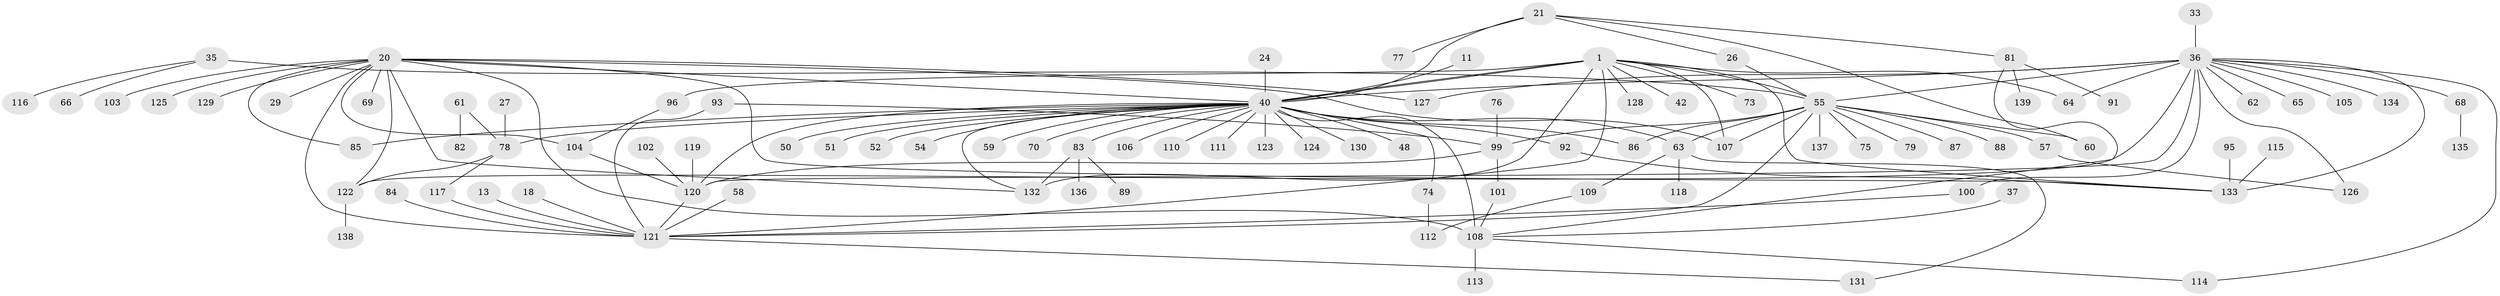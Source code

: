 // original degree distribution, {17: 0.007194244604316547, 26: 0.007194244604316547, 9: 0.02158273381294964, 3: 0.1223021582733813, 6: 0.02158273381294964, 2: 0.2517985611510791, 12: 0.007194244604316547, 15: 0.007194244604316547, 1: 0.4460431654676259, 10: 0.007194244604316547, 5: 0.02877697841726619, 14: 0.014388489208633094, 11: 0.007194244604316547, 4: 0.04316546762589928, 7: 0.007194244604316547}
// Generated by graph-tools (version 1.1) at 2025/50/03/04/25 21:50:08]
// undirected, 97 vertices, 132 edges
graph export_dot {
graph [start="1"]
  node [color=gray90,style=filled];
  1;
  11;
  13;
  18;
  20 [super="+7"];
  21 [super="+5"];
  24;
  26;
  27;
  29;
  33;
  35;
  36 [super="+10"];
  37;
  40 [super="+2"];
  42;
  48;
  50;
  51;
  52;
  54;
  55 [super="+19"];
  57;
  58;
  59;
  60;
  61;
  62;
  63;
  64;
  65;
  66;
  68;
  69;
  70;
  73;
  74;
  75;
  76;
  77;
  78 [super="+6"];
  79;
  81 [super="+28+30"];
  82;
  83;
  84;
  85 [super="+34"];
  86;
  87;
  88;
  89;
  91;
  92 [super="+56+17"];
  93;
  95;
  96 [super="+90"];
  99 [super="+71+49"];
  100;
  101;
  102;
  103;
  104 [super="+98"];
  105;
  106;
  107;
  108 [super="+97+41"];
  109;
  110;
  111 [super="+8"];
  112;
  113;
  114;
  115;
  116;
  117;
  118;
  119 [super="+47"];
  120 [super="+25+12"];
  121 [super="+4+80+9"];
  122 [super="+38+43"];
  123;
  124;
  125;
  126;
  127 [super="+39"];
  128;
  129;
  130;
  131;
  132 [super="+14"];
  133 [super="+53+45+67"];
  134;
  135;
  136;
  137;
  138;
  139;
  1 -- 40 [weight=2];
  1 -- 40;
  1 -- 42;
  1 -- 64;
  1 -- 73;
  1 -- 96 [weight=2];
  1 -- 107;
  1 -- 128;
  1 -- 132 [weight=2];
  1 -- 55;
  1 -- 121 [weight=2];
  1 -- 133;
  11 -- 40;
  13 -- 121;
  18 -- 121;
  20 -- 29;
  20 -- 69;
  20 -- 103;
  20 -- 108 [weight=3];
  20 -- 129;
  20 -- 132;
  20 -- 40;
  20 -- 107;
  20 -- 85;
  20 -- 125;
  20 -- 122;
  20 -- 127;
  20 -- 133;
  20 -- 121 [weight=2];
  20 -- 104;
  21 -- 26;
  21 -- 60;
  21 -- 77;
  21 -- 40 [weight=2];
  21 -- 81;
  24 -- 40;
  26 -- 55;
  27 -- 78;
  33 -- 36;
  35 -- 55 [weight=2];
  35 -- 66;
  35 -- 116;
  36 -- 40 [weight=2];
  36 -- 55 [weight=3];
  36 -- 65 [weight=2];
  36 -- 68;
  36 -- 105;
  36 -- 120 [weight=2];
  36 -- 64;
  36 -- 100;
  36 -- 134;
  36 -- 114;
  36 -- 62;
  36 -- 126;
  36 -- 122;
  36 -- 127;
  36 -- 133 [weight=2];
  37 -- 108;
  40 -- 51;
  40 -- 59;
  40 -- 70;
  40 -- 78 [weight=2];
  40 -- 83 [weight=2];
  40 -- 123;
  40 -- 124;
  40 -- 130;
  40 -- 132;
  40 -- 74;
  40 -- 86;
  40 -- 106;
  40 -- 110;
  40 -- 48;
  40 -- 50;
  40 -- 52;
  40 -- 54;
  40 -- 63;
  40 -- 108 [weight=2];
  40 -- 92 [weight=2];
  40 -- 111;
  40 -- 120 [weight=2];
  40 -- 85;
  55 -- 57;
  55 -- 86;
  55 -- 137;
  55 -- 75;
  55 -- 107;
  55 -- 79;
  55 -- 87;
  55 -- 88;
  55 -- 60;
  55 -- 63;
  55 -- 99;
  55 -- 121;
  57 -- 126;
  58 -- 121;
  61 -- 82;
  61 -- 78;
  63 -- 109;
  63 -- 118;
  63 -- 131;
  68 -- 135;
  74 -- 112;
  76 -- 99;
  78 -- 117;
  78 -- 122;
  81 -- 91;
  81 -- 139;
  81 -- 108;
  83 -- 89;
  83 -- 132;
  83 -- 136;
  84 -- 121;
  92 -- 133;
  93 -- 121;
  93 -- 99;
  95 -- 133;
  96 -- 104;
  99 -- 101;
  99 -- 120;
  100 -- 121;
  101 -- 108;
  102 -- 120;
  104 -- 120;
  108 -- 113;
  108 -- 114;
  109 -- 112;
  115 -- 133;
  117 -- 121;
  119 -- 120 [weight=2];
  120 -- 121;
  121 -- 131;
  122 -- 138;
}
